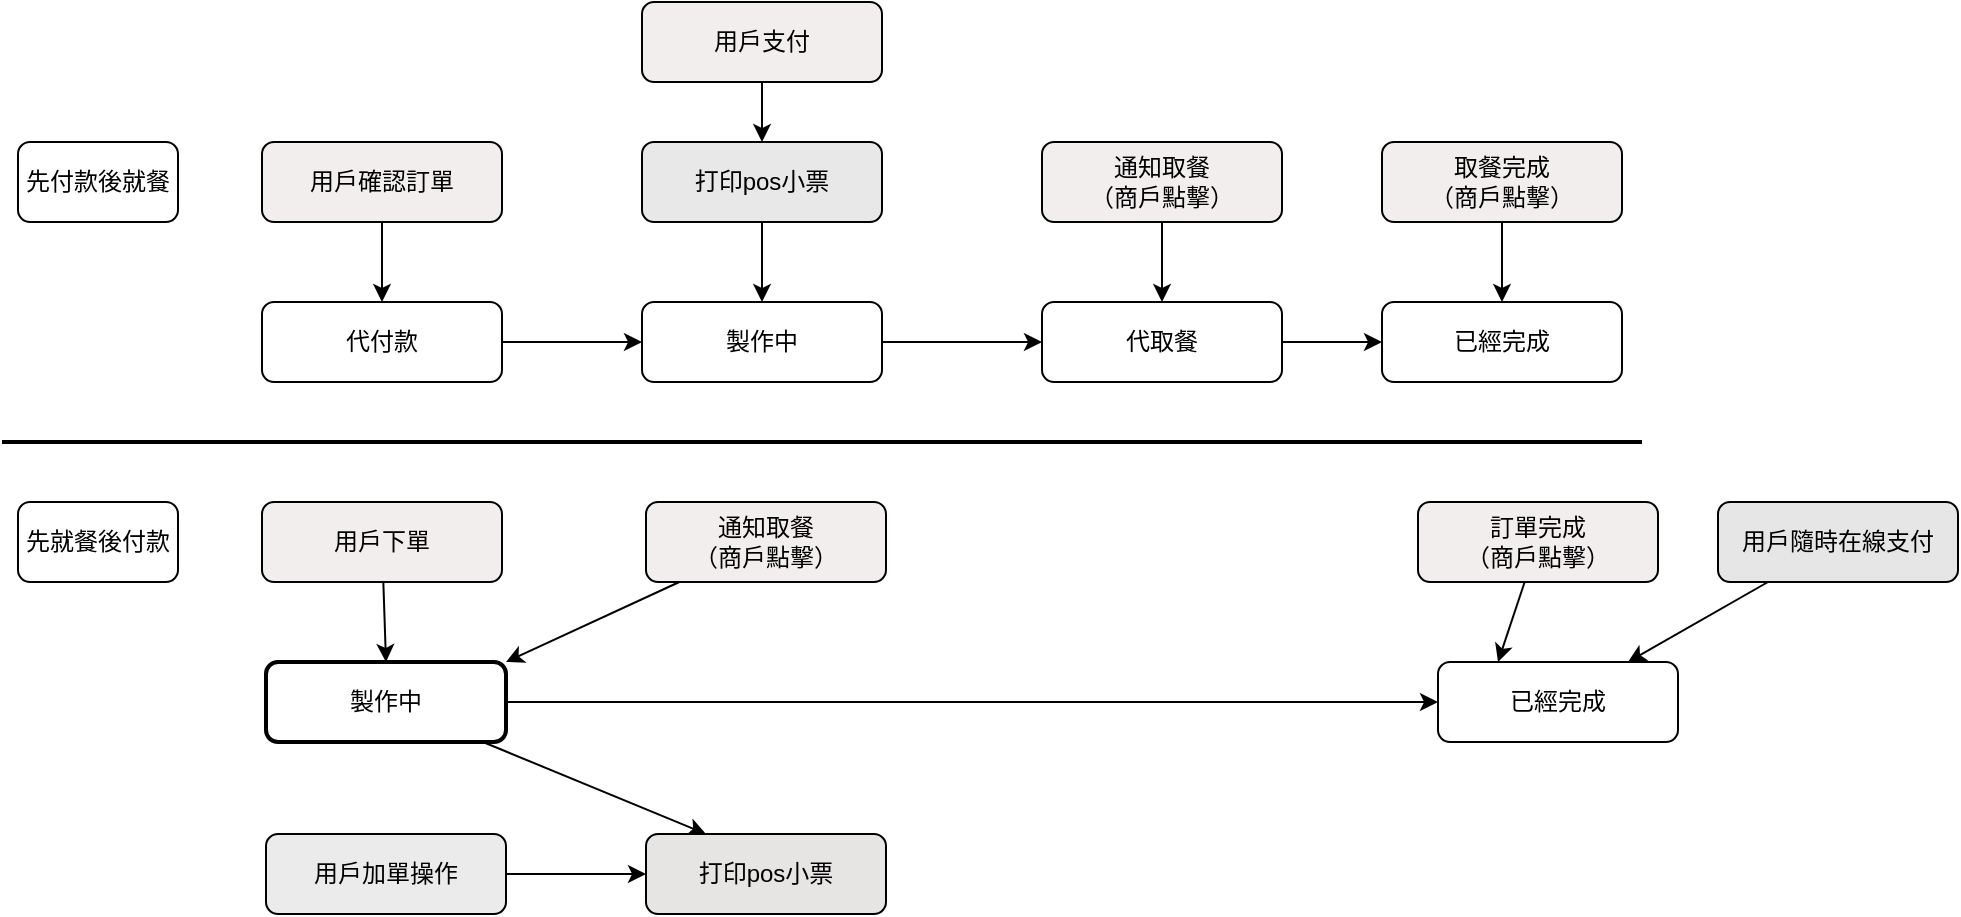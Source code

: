 <mxfile version="21.6.2" type="github">
  <diagram id="C5RBs43oDa-KdzZeNtuy" name="Page-1">
    <mxGraphModel dx="1111" dy="515" grid="1" gridSize="10" guides="1" tooltips="1" connect="1" arrows="1" fold="1" page="1" pageScale="1" pageWidth="827" pageHeight="1169" math="0" shadow="0">
      <root>
        <mxCell id="WIyWlLk6GJQsqaUBKTNV-0" />
        <mxCell id="WIyWlLk6GJQsqaUBKTNV-1" parent="WIyWlLk6GJQsqaUBKTNV-0" />
        <mxCell id="547pOjAtnvaFCTecrOGO-0" value="先付款後就餐" style="rounded=1;whiteSpace=wrap;html=1;fontSize=12;glass=0;strokeWidth=1;shadow=0;" vertex="1" parent="WIyWlLk6GJQsqaUBKTNV-1">
          <mxGeometry x="40" y="240" width="80" height="40" as="geometry" />
        </mxCell>
        <mxCell id="547pOjAtnvaFCTecrOGO-5" style="edgeStyle=orthogonalEdgeStyle;rounded=0;orthogonalLoop=1;jettySize=auto;html=1;entryX=0;entryY=0.5;entryDx=0;entryDy=0;" edge="1" parent="WIyWlLk6GJQsqaUBKTNV-1" source="547pOjAtnvaFCTecrOGO-1" target="547pOjAtnvaFCTecrOGO-4">
          <mxGeometry relative="1" as="geometry" />
        </mxCell>
        <mxCell id="547pOjAtnvaFCTecrOGO-1" value="代付款" style="rounded=1;whiteSpace=wrap;html=1;fontSize=12;glass=0;strokeWidth=1;shadow=0;" vertex="1" parent="WIyWlLk6GJQsqaUBKTNV-1">
          <mxGeometry x="162" y="320" width="120" height="40" as="geometry" />
        </mxCell>
        <mxCell id="547pOjAtnvaFCTecrOGO-2" value="" style="endArrow=none;html=1;strokeWidth=2;rounded=0;" edge="1" parent="WIyWlLk6GJQsqaUBKTNV-1">
          <mxGeometry width="50" height="50" relative="1" as="geometry">
            <mxPoint x="32" y="390" as="sourcePoint" />
            <mxPoint x="852" y="390" as="targetPoint" />
          </mxGeometry>
        </mxCell>
        <mxCell id="547pOjAtnvaFCTecrOGO-7" style="edgeStyle=orthogonalEdgeStyle;rounded=0;orthogonalLoop=1;jettySize=auto;html=1;entryX=0;entryY=0.5;entryDx=0;entryDy=0;" edge="1" parent="WIyWlLk6GJQsqaUBKTNV-1" source="547pOjAtnvaFCTecrOGO-4" target="547pOjAtnvaFCTecrOGO-6">
          <mxGeometry relative="1" as="geometry" />
        </mxCell>
        <mxCell id="547pOjAtnvaFCTecrOGO-4" value="製作中" style="rounded=1;whiteSpace=wrap;html=1;fontSize=12;glass=0;strokeWidth=1;shadow=0;" vertex="1" parent="WIyWlLk6GJQsqaUBKTNV-1">
          <mxGeometry x="352" y="320" width="120" height="40" as="geometry" />
        </mxCell>
        <mxCell id="547pOjAtnvaFCTecrOGO-13" style="edgeStyle=orthogonalEdgeStyle;rounded=0;orthogonalLoop=1;jettySize=auto;html=1;entryX=0;entryY=0.5;entryDx=0;entryDy=0;" edge="1" parent="WIyWlLk6GJQsqaUBKTNV-1" source="547pOjAtnvaFCTecrOGO-6" target="547pOjAtnvaFCTecrOGO-12">
          <mxGeometry relative="1" as="geometry" />
        </mxCell>
        <mxCell id="547pOjAtnvaFCTecrOGO-6" value="代取餐" style="rounded=1;whiteSpace=wrap;html=1;fontSize=12;glass=0;strokeWidth=1;shadow=0;" vertex="1" parent="WIyWlLk6GJQsqaUBKTNV-1">
          <mxGeometry x="552" y="320" width="120" height="40" as="geometry" />
        </mxCell>
        <mxCell id="547pOjAtnvaFCTecrOGO-46" style="rounded=0;orthogonalLoop=1;jettySize=auto;html=1;" edge="1" parent="WIyWlLk6GJQsqaUBKTNV-1" source="547pOjAtnvaFCTecrOGO-8" target="547pOjAtnvaFCTecrOGO-39">
          <mxGeometry relative="1" as="geometry" />
        </mxCell>
        <mxCell id="547pOjAtnvaFCTecrOGO-8" value="用戶支付" style="rounded=1;whiteSpace=wrap;html=1;fontSize=12;glass=0;strokeWidth=1;shadow=0;fillColor=#F2EEEE;" vertex="1" parent="WIyWlLk6GJQsqaUBKTNV-1">
          <mxGeometry x="352" y="170" width="120" height="40" as="geometry" />
        </mxCell>
        <mxCell id="547pOjAtnvaFCTecrOGO-11" style="edgeStyle=orthogonalEdgeStyle;rounded=0;orthogonalLoop=1;jettySize=auto;html=1;" edge="1" parent="WIyWlLk6GJQsqaUBKTNV-1" source="547pOjAtnvaFCTecrOGO-10" target="547pOjAtnvaFCTecrOGO-6">
          <mxGeometry relative="1" as="geometry" />
        </mxCell>
        <mxCell id="547pOjAtnvaFCTecrOGO-10" value="通知取餐&lt;br&gt;（商戶點擊）" style="rounded=1;whiteSpace=wrap;html=1;fontSize=12;glass=0;strokeWidth=1;shadow=0;fillColor=#F2EEEE;" vertex="1" parent="WIyWlLk6GJQsqaUBKTNV-1">
          <mxGeometry x="552" y="240" width="120" height="40" as="geometry" />
        </mxCell>
        <mxCell id="547pOjAtnvaFCTecrOGO-12" value="已經完成" style="rounded=1;whiteSpace=wrap;html=1;fontSize=12;glass=0;strokeWidth=1;shadow=0;" vertex="1" parent="WIyWlLk6GJQsqaUBKTNV-1">
          <mxGeometry x="722" y="320" width="120" height="40" as="geometry" />
        </mxCell>
        <mxCell id="547pOjAtnvaFCTecrOGO-15" style="edgeStyle=orthogonalEdgeStyle;rounded=0;orthogonalLoop=1;jettySize=auto;html=1;" edge="1" parent="WIyWlLk6GJQsqaUBKTNV-1" source="547pOjAtnvaFCTecrOGO-14" target="547pOjAtnvaFCTecrOGO-12">
          <mxGeometry relative="1" as="geometry" />
        </mxCell>
        <mxCell id="547pOjAtnvaFCTecrOGO-14" value="取餐完成&lt;br style=&quot;border-color: var(--border-color);&quot;&gt;（商戶點擊）" style="rounded=1;whiteSpace=wrap;html=1;fontSize=12;glass=0;strokeWidth=1;shadow=0;fillColor=#F2EEEE;" vertex="1" parent="WIyWlLk6GJQsqaUBKTNV-1">
          <mxGeometry x="722" y="240" width="120" height="40" as="geometry" />
        </mxCell>
        <mxCell id="547pOjAtnvaFCTecrOGO-18" style="edgeStyle=orthogonalEdgeStyle;rounded=0;orthogonalLoop=1;jettySize=auto;html=1;entryX=0;entryY=0.5;entryDx=0;entryDy=0;" edge="1" parent="WIyWlLk6GJQsqaUBKTNV-1" source="547pOjAtnvaFCTecrOGO-19" target="547pOjAtnvaFCTecrOGO-34">
          <mxGeometry relative="1" as="geometry">
            <mxPoint x="354" y="520" as="targetPoint" />
          </mxGeometry>
        </mxCell>
        <mxCell id="547pOjAtnvaFCTecrOGO-44" style="rounded=0;orthogonalLoop=1;jettySize=auto;html=1;entryX=0.25;entryY=0;entryDx=0;entryDy=0;" edge="1" parent="WIyWlLk6GJQsqaUBKTNV-1" source="547pOjAtnvaFCTecrOGO-19" target="547pOjAtnvaFCTecrOGO-40">
          <mxGeometry relative="1" as="geometry" />
        </mxCell>
        <mxCell id="547pOjAtnvaFCTecrOGO-19" value="製作中" style="rounded=1;whiteSpace=wrap;html=1;fontSize=12;glass=0;strokeWidth=2;shadow=0;" vertex="1" parent="WIyWlLk6GJQsqaUBKTNV-1">
          <mxGeometry x="164" y="500" width="120" height="40" as="geometry" />
        </mxCell>
        <mxCell id="547pOjAtnvaFCTecrOGO-32" style="rounded=0;orthogonalLoop=1;jettySize=auto;html=1;entryX=0.5;entryY=0;entryDx=0;entryDy=0;" edge="1" parent="WIyWlLk6GJQsqaUBKTNV-1" source="547pOjAtnvaFCTecrOGO-23" target="547pOjAtnvaFCTecrOGO-19">
          <mxGeometry relative="1" as="geometry" />
        </mxCell>
        <mxCell id="547pOjAtnvaFCTecrOGO-23" value="用戶下單" style="rounded=1;whiteSpace=wrap;html=1;fontSize=12;glass=0;strokeWidth=1;shadow=0;fillColor=#F2EEEE;" vertex="1" parent="WIyWlLk6GJQsqaUBKTNV-1">
          <mxGeometry x="162" y="420" width="120" height="40" as="geometry" />
        </mxCell>
        <mxCell id="547pOjAtnvaFCTecrOGO-24" style="rounded=0;orthogonalLoop=1;jettySize=auto;html=1;entryX=1;entryY=0;entryDx=0;entryDy=0;" edge="1" parent="WIyWlLk6GJQsqaUBKTNV-1" source="547pOjAtnvaFCTecrOGO-25" target="547pOjAtnvaFCTecrOGO-19">
          <mxGeometry relative="1" as="geometry">
            <mxPoint x="414" y="500" as="targetPoint" />
          </mxGeometry>
        </mxCell>
        <mxCell id="547pOjAtnvaFCTecrOGO-25" value="通知取餐&lt;br&gt;（商戶點擊）" style="rounded=1;whiteSpace=wrap;html=1;fontSize=12;glass=0;strokeWidth=1;shadow=0;fillColor=#F2EEEE;" vertex="1" parent="WIyWlLk6GJQsqaUBKTNV-1">
          <mxGeometry x="354" y="420" width="120" height="40" as="geometry" />
        </mxCell>
        <mxCell id="547pOjAtnvaFCTecrOGO-27" style="rounded=0;orthogonalLoop=1;jettySize=auto;html=1;entryX=0.25;entryY=0;entryDx=0;entryDy=0;" edge="1" parent="WIyWlLk6GJQsqaUBKTNV-1" source="547pOjAtnvaFCTecrOGO-28" target="547pOjAtnvaFCTecrOGO-34">
          <mxGeometry relative="1" as="geometry">
            <mxPoint x="732" y="490" as="targetPoint" />
          </mxGeometry>
        </mxCell>
        <mxCell id="547pOjAtnvaFCTecrOGO-28" value="訂單完成&lt;br style=&quot;border-color: var(--border-color);&quot;&gt;（商戶點擊）" style="rounded=1;whiteSpace=wrap;html=1;fontSize=12;glass=0;strokeWidth=1;shadow=0;fillColor=#F2EEEE;" vertex="1" parent="WIyWlLk6GJQsqaUBKTNV-1">
          <mxGeometry x="740" y="420" width="120" height="40" as="geometry" />
        </mxCell>
        <mxCell id="547pOjAtnvaFCTecrOGO-30" style="edgeStyle=orthogonalEdgeStyle;rounded=0;orthogonalLoop=1;jettySize=auto;html=1;entryX=0.5;entryY=0;entryDx=0;entryDy=0;" edge="1" parent="WIyWlLk6GJQsqaUBKTNV-1" source="547pOjAtnvaFCTecrOGO-29" target="547pOjAtnvaFCTecrOGO-1">
          <mxGeometry relative="1" as="geometry" />
        </mxCell>
        <mxCell id="547pOjAtnvaFCTecrOGO-29" value="用戶確認訂單" style="rounded=1;whiteSpace=wrap;html=1;fontSize=12;glass=0;strokeWidth=1;shadow=0;fillColor=#F2EEEE;" vertex="1" parent="WIyWlLk6GJQsqaUBKTNV-1">
          <mxGeometry x="162" y="240" width="120" height="40" as="geometry" />
        </mxCell>
        <mxCell id="547pOjAtnvaFCTecrOGO-31" value="先就餐後付款" style="rounded=1;whiteSpace=wrap;html=1;fontSize=12;glass=0;strokeWidth=1;shadow=0;" vertex="1" parent="WIyWlLk6GJQsqaUBKTNV-1">
          <mxGeometry x="40" y="420" width="80" height="40" as="geometry" />
        </mxCell>
        <mxCell id="547pOjAtnvaFCTecrOGO-36" style="rounded=0;orthogonalLoop=1;jettySize=auto;html=1;" edge="1" parent="WIyWlLk6GJQsqaUBKTNV-1" source="547pOjAtnvaFCTecrOGO-33" target="547pOjAtnvaFCTecrOGO-34">
          <mxGeometry relative="1" as="geometry" />
        </mxCell>
        <mxCell id="547pOjAtnvaFCTecrOGO-33" value="用戶隨時在線支付" style="rounded=1;whiteSpace=wrap;html=1;fontSize=12;glass=0;strokeWidth=1;shadow=0;gradientColor=none;fillColor=#E6E6E6;" vertex="1" parent="WIyWlLk6GJQsqaUBKTNV-1">
          <mxGeometry x="890" y="420" width="120" height="40" as="geometry" />
        </mxCell>
        <mxCell id="547pOjAtnvaFCTecrOGO-34" value="已經完成" style="rounded=1;whiteSpace=wrap;html=1;fontSize=12;glass=0;strokeWidth=1;shadow=0;" vertex="1" parent="WIyWlLk6GJQsqaUBKTNV-1">
          <mxGeometry x="750" y="500" width="120" height="40" as="geometry" />
        </mxCell>
        <mxCell id="547pOjAtnvaFCTecrOGO-42" style="edgeStyle=orthogonalEdgeStyle;rounded=0;orthogonalLoop=1;jettySize=auto;html=1;entryX=0;entryY=0.5;entryDx=0;entryDy=0;" edge="1" parent="WIyWlLk6GJQsqaUBKTNV-1" source="547pOjAtnvaFCTecrOGO-37" target="547pOjAtnvaFCTecrOGO-40">
          <mxGeometry relative="1" as="geometry" />
        </mxCell>
        <mxCell id="547pOjAtnvaFCTecrOGO-37" value="用戶加單操作" style="rounded=1;whiteSpace=wrap;html=1;fontSize=12;glass=0;strokeWidth=1;shadow=0;fillColor=#EBEBEB;" vertex="1" parent="WIyWlLk6GJQsqaUBKTNV-1">
          <mxGeometry x="164" y="586" width="120" height="40" as="geometry" />
        </mxCell>
        <mxCell id="547pOjAtnvaFCTecrOGO-47" style="edgeStyle=orthogonalEdgeStyle;rounded=0;orthogonalLoop=1;jettySize=auto;html=1;entryX=0.5;entryY=0;entryDx=0;entryDy=0;" edge="1" parent="WIyWlLk6GJQsqaUBKTNV-1" source="547pOjAtnvaFCTecrOGO-39" target="547pOjAtnvaFCTecrOGO-4">
          <mxGeometry relative="1" as="geometry" />
        </mxCell>
        <mxCell id="547pOjAtnvaFCTecrOGO-39" value="打印pos小票" style="rounded=1;whiteSpace=wrap;html=1;fontSize=12;glass=0;strokeWidth=1;shadow=0;fillColor=#E8E8E8;" vertex="1" parent="WIyWlLk6GJQsqaUBKTNV-1">
          <mxGeometry x="352" y="240" width="120" height="40" as="geometry" />
        </mxCell>
        <mxCell id="547pOjAtnvaFCTecrOGO-40" value="打印pos小票" style="rounded=1;whiteSpace=wrap;html=1;fontSize=12;glass=0;strokeWidth=1;shadow=0;fillColor=#e7e4e4;" vertex="1" parent="WIyWlLk6GJQsqaUBKTNV-1">
          <mxGeometry x="354" y="586" width="120" height="40" as="geometry" />
        </mxCell>
      </root>
    </mxGraphModel>
  </diagram>
</mxfile>
